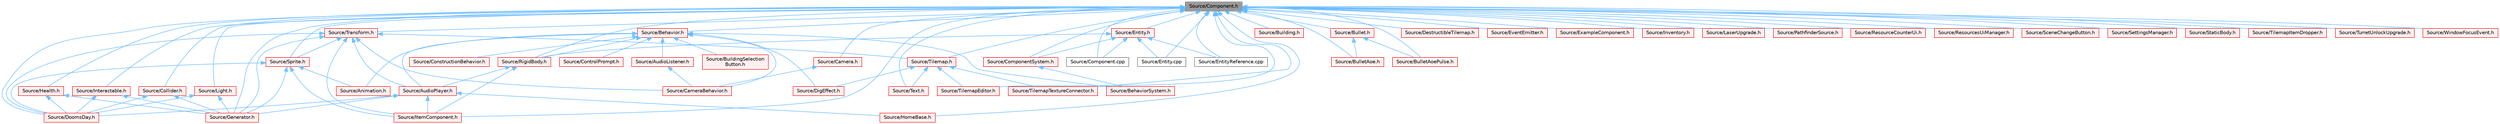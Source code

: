 digraph "Source/Component.h"
{
 // LATEX_PDF_SIZE
  bgcolor="transparent";
  edge [fontname=Helvetica,fontsize=10,labelfontname=Helvetica,labelfontsize=10];
  node [fontname=Helvetica,fontsize=10,shape=box,height=0.2,width=0.4];
  Node1 [id="Node000001",label="Source/Component.h",height=0.2,width=0.4,color="gray40", fillcolor="grey60", style="filled", fontcolor="black",tooltip="Virtual component header."];
  Node1 -> Node2 [id="edge1_Node000001_Node000002",dir="back",color="steelblue1",style="solid",tooltip=" "];
  Node2 [id="Node000002",label="Source/Behavior.h",height=0.2,width=0.4,color="red", fillcolor="#FFF0F0", style="filled",URL="$d8/dd5/Behavior_8h.html",tooltip="Virtual behavior component header."];
  Node2 -> Node3 [id="edge2_Node000002_Node000003",dir="back",color="steelblue1",style="solid",tooltip=" "];
  Node3 [id="Node000003",label="Source/Animation.h",height=0.2,width=0.4,color="red", fillcolor="#FFF0F0", style="filled",URL="$d2/d76/Animation_8h.html",tooltip="animation component class"];
  Node2 -> Node16 [id="edge3_Node000002_Node000016",dir="back",color="steelblue1",style="solid",tooltip=" "];
  Node16 [id="Node000016",label="Source/AudioListener.h",height=0.2,width=0.4,color="red", fillcolor="#FFF0F0", style="filled",URL="$d8/dbb/AudioListener_8h.html",tooltip="Component that picks up spatial audio."];
  Node16 -> Node19 [id="edge4_Node000016_Node000019",dir="back",color="steelblue1",style="solid",tooltip=" "];
  Node19 [id="Node000019",label="Source/CameraBehavior.h",height=0.2,width=0.4,color="red", fillcolor="#FFF0F0", style="filled",URL="$de/d55/CameraBehavior_8h_source.html",tooltip=" "];
  Node2 -> Node20 [id="edge5_Node000002_Node000020",dir="back",color="steelblue1",style="solid",tooltip=" "];
  Node20 [id="Node000020",label="Source/AudioPlayer.h",height=0.2,width=0.4,color="red", fillcolor="#FFF0F0", style="filled",URL="$db/de5/AudioPlayer_8h.html",tooltip="Component that plays audio."];
  Node20 -> Node22 [id="edge6_Node000020_Node000022",dir="back",color="steelblue1",style="solid",tooltip=" "];
  Node22 [id="Node000022",label="Source/DoomsDay.h",height=0.2,width=0.4,color="red", fillcolor="#FFF0F0", style="filled",URL="$de/d36/DoomsDay_8h_source.html",tooltip=" "];
  Node20 -> Node24 [id="edge7_Node000020_Node000024",dir="back",color="steelblue1",style="solid",tooltip=" "];
  Node24 [id="Node000024",label="Source/Generator.h",height=0.2,width=0.4,color="red", fillcolor="#FFF0F0", style="filled",URL="$d9/d12/Generator_8h_source.html",tooltip=" "];
  Node20 -> Node26 [id="edge8_Node000020_Node000026",dir="back",color="steelblue1",style="solid",tooltip=" "];
  Node26 [id="Node000026",label="Source/HomeBase.h",height=0.2,width=0.4,color="red", fillcolor="#FFF0F0", style="filled",URL="$d9/d7c/HomeBase_8h_source.html",tooltip=" "];
  Node20 -> Node28 [id="edge9_Node000020_Node000028",dir="back",color="steelblue1",style="solid",tooltip=" "];
  Node28 [id="Node000028",label="Source/ItemComponent.h",height=0.2,width=0.4,color="red", fillcolor="#FFF0F0", style="filled",URL="$d0/d5d/ItemComponent_8h.html",tooltip="Item in the world that can be picked up."];
  Node2 -> Node35 [id="edge10_Node000002_Node000035",dir="back",color="steelblue1",style="solid",tooltip=" "];
  Node35 [id="Node000035",label="Source/BehaviorSystem.h",height=0.2,width=0.4,color="red", fillcolor="#FFF0F0", style="filled",URL="$db/d32/BehaviorSystem_8h.html",tooltip="System that keeps track of and updates a specific kind of Behavior."];
  Node2 -> Node49 [id="edge11_Node000002_Node000049",dir="back",color="steelblue1",style="solid",tooltip=" "];
  Node49 [id="Node000049",label="Source/BuildingSelection\lButton.h",height=0.2,width=0.4,color="red", fillcolor="#FFF0F0", style="filled",URL="$de/d78/BuildingSelectionButton_8h.html",tooltip="button that selects which building the ConstructionManager should place"];
  Node2 -> Node19 [id="edge12_Node000002_Node000019",dir="back",color="steelblue1",style="solid",tooltip=" "];
  Node2 -> Node50 [id="edge13_Node000002_Node000050",dir="back",color="steelblue1",style="solid",tooltip=" "];
  Node50 [id="Node000050",label="Source/ConstructionBehavior.h",height=0.2,width=0.4,color="red", fillcolor="#FFF0F0", style="filled",URL="$d9/def/ConstructionBehavior_8h.html",tooltip="handles the construction of towers and modification of terrain"];
  Node2 -> Node51 [id="edge14_Node000002_Node000051",dir="back",color="steelblue1",style="solid",tooltip=" "];
  Node51 [id="Node000051",label="Source/ControlPrompt.h",height=0.2,width=0.4,color="red", fillcolor="#FFF0F0", style="filled",URL="$d6/d12/ControlPrompt_8h.html",tooltip="Displays a control prompt for an ActionReference."];
  Node2 -> Node52 [id="edge15_Node000002_Node000052",dir="back",color="steelblue1",style="solid",tooltip=" "];
  Node52 [id="Node000052",label="Source/DigEffect.h",height=0.2,width=0.4,color="red", fillcolor="#FFF0F0", style="filled",URL="$d8/dfb/DigEffect_8h_source.html",tooltip=" "];
  Node2 -> Node62 [id="edge16_Node000002_Node000062",dir="back",color="steelblue1",style="solid",tooltip=" "];
  Node62 [id="Node000062",label="Source/RigidBody.h",height=0.2,width=0.4,color="red", fillcolor="#FFF0F0", style="filled",URL="$dc/da0/RigidBody_8h_source.html",tooltip=" "];
  Node62 -> Node20 [id="edge17_Node000062_Node000020",dir="back",color="steelblue1",style="solid",tooltip=" "];
  Node62 -> Node28 [id="edge18_Node000062_Node000028",dir="back",color="steelblue1",style="solid",tooltip=" "];
  Node1 -> Node82 [id="edge19_Node000001_Node000082",dir="back",color="steelblue1",style="solid",tooltip=" "];
  Node82 [id="Node000082",label="Source/Building.h",height=0.2,width=0.4,color="red", fillcolor="#FFF0F0", style="filled",URL="$d8/dac/Building_8h.html",tooltip="Building Component Class."];
  Node1 -> Node83 [id="edge20_Node000001_Node000083",dir="back",color="steelblue1",style="solid",tooltip=" "];
  Node83 [id="Node000083",label="Source/Bullet.h",height=0.2,width=0.4,color="red", fillcolor="#FFF0F0", style="filled",URL="$d4/d9a/Bullet_8h_source.html",tooltip=" "];
  Node83 -> Node84 [id="edge21_Node000083_Node000084",dir="back",color="steelblue1",style="solid",tooltip=" "];
  Node84 [id="Node000084",label="Source/BulletAoe.h",height=0.2,width=0.4,color="red", fillcolor="#FFF0F0", style="filled",URL="$db/d2f/BulletAoe_8h_source.html",tooltip=" "];
  Node83 -> Node85 [id="edge22_Node000083_Node000085",dir="back",color="steelblue1",style="solid",tooltip=" "];
  Node85 [id="Node000085",label="Source/BulletAoePulse.h",height=0.2,width=0.4,color="red", fillcolor="#FFF0F0", style="filled",URL="$d2/d2a/BulletAoePulse_8h_source.html",tooltip=" "];
  Node1 -> Node84 [id="edge23_Node000001_Node000084",dir="back",color="steelblue1",style="solid",tooltip=" "];
  Node1 -> Node85 [id="edge24_Node000001_Node000085",dir="back",color="steelblue1",style="solid",tooltip=" "];
  Node1 -> Node86 [id="edge25_Node000001_Node000086",dir="back",color="steelblue1",style="solid",tooltip=" "];
  Node86 [id="Node000086",label="Source/Camera.h",height=0.2,width=0.4,color="red", fillcolor="#FFF0F0", style="filled",URL="$dd/de4/Camera_8h.html",tooltip="Camera component for rendering."];
  Node86 -> Node19 [id="edge26_Node000086_Node000019",dir="back",color="steelblue1",style="solid",tooltip=" "];
  Node1 -> Node98 [id="edge27_Node000001_Node000098",dir="back",color="steelblue1",style="solid",tooltip=" "];
  Node98 [id="Node000098",label="Source/Collider.h",height=0.2,width=0.4,color="red", fillcolor="#FFF0F0", style="filled",URL="$de/d94/Collider_8h.html",tooltip="Base component for detecting collisions."];
  Node98 -> Node22 [id="edge28_Node000098_Node000022",dir="back",color="steelblue1",style="solid",tooltip=" "];
  Node98 -> Node24 [id="edge29_Node000098_Node000024",dir="back",color="steelblue1",style="solid",tooltip=" "];
  Node1 -> Node101 [id="edge30_Node000001_Node000101",dir="back",color="steelblue1",style="solid",tooltip=" "];
  Node101 [id="Node000101",label="Source/Component.cpp",height=0.2,width=0.4,color="grey40", fillcolor="white", style="filled",URL="$d4/d92/Component_8cpp.html",tooltip="Virtual component header."];
  Node1 -> Node102 [id="edge31_Node000001_Node000102",dir="back",color="steelblue1",style="solid",tooltip=" "];
  Node102 [id="Node000102",label="Source/ComponentSystem.h",height=0.2,width=0.4,color="red", fillcolor="#FFF0F0", style="filled",URL="$dc/dbb/ComponentSystem_8h.html",tooltip="System that keeps track of a specific kind of Component."];
  Node102 -> Node35 [id="edge32_Node000102_Node000035",dir="back",color="steelblue1",style="solid",tooltip=" "];
  Node1 -> Node110 [id="edge33_Node000001_Node000110",dir="back",color="steelblue1",style="solid",tooltip=" "];
  Node110 [id="Node000110",label="Source/DestructibleTilemap.h",height=0.2,width=0.4,color="red", fillcolor="#FFF0F0", style="filled",URL="$da/d1e/DestructibleTilemap_8h.html",tooltip="Component responsible for handling the breaking of tiles with varrying strengths."];
  Node1 -> Node22 [id="edge34_Node000001_Node000022",dir="back",color="steelblue1",style="solid",tooltip=" "];
  Node1 -> Node106 [id="edge35_Node000001_Node000106",dir="back",color="steelblue1",style="solid",tooltip=" "];
  Node106 [id="Node000106",label="Source/Entity.cpp",height=0.2,width=0.4,color="grey40", fillcolor="white", style="filled",URL="$df/de9/Entity_8cpp.html",tooltip="Function definitions for the Entity class."];
  Node1 -> Node111 [id="edge36_Node000001_Node000111",dir="back",color="steelblue1",style="solid",tooltip=" "];
  Node111 [id="Node000111",label="Source/Entity.h",height=0.2,width=0.4,color="red", fillcolor="#FFF0F0", style="filled",URL="$d4/da0/Entity_8h.html",tooltip="Entity class which holds Components."];
  Node111 -> Node101 [id="edge37_Node000111_Node000101",dir="back",color="steelblue1",style="solid",tooltip=" "];
  Node111 -> Node102 [id="edge38_Node000111_Node000102",dir="back",color="steelblue1",style="solid",tooltip=" "];
  Node111 -> Node106 [id="edge39_Node000111_Node000106",dir="back",color="steelblue1",style="solid",tooltip=" "];
  Node111 -> Node141 [id="edge40_Node000111_Node000141",dir="back",color="steelblue1",style="solid",tooltip=" "];
  Node141 [id="Node000141",label="Source/EntityReference.cpp",height=0.2,width=0.4,color="grey40", fillcolor="white", style="filled",URL="$de/d23/EntityReference_8cpp.html",tooltip="a reference to an Entity in the scene"];
  Node111 -> Node62 [id="edge41_Node000111_Node000062",dir="back",color="steelblue1",style="solid",tooltip=" "];
  Node1 -> Node141 [id="edge42_Node000001_Node000141",dir="back",color="steelblue1",style="solid",tooltip=" "];
  Node1 -> Node148 [id="edge43_Node000001_Node000148",dir="back",color="steelblue1",style="solid",tooltip=" "];
  Node148 [id="Node000148",label="Source/EventEmitter.h",height=0.2,width=0.4,color="red", fillcolor="#FFF0F0", style="filled",URL="$db/df7/EventEmitter_8h_source.html",tooltip=" "];
  Node1 -> Node149 [id="edge44_Node000001_Node000149",dir="back",color="steelblue1",style="solid",tooltip=" "];
  Node149 [id="Node000149",label="Source/ExampleComponent.h",height=0.2,width=0.4,color="red", fillcolor="#FFF0F0", style="filled",URL="$dd/db2/ExampleComponent_8h.html",tooltip="DESCRIPTION HERE."];
  Node1 -> Node24 [id="edge45_Node000001_Node000024",dir="back",color="steelblue1",style="solid",tooltip=" "];
  Node1 -> Node151 [id="edge46_Node000001_Node000151",dir="back",color="steelblue1",style="solid",tooltip=" "];
  Node151 [id="Node000151",label="Source/Health.h",height=0.2,width=0.4,color="red", fillcolor="#FFF0F0", style="filled",URL="$d6/d85/Health_8h_source.html",tooltip=" "];
  Node151 -> Node22 [id="edge47_Node000151_Node000022",dir="back",color="steelblue1",style="solid",tooltip=" "];
  Node151 -> Node24 [id="edge48_Node000151_Node000024",dir="back",color="steelblue1",style="solid",tooltip=" "];
  Node1 -> Node26 [id="edge49_Node000001_Node000026",dir="back",color="steelblue1",style="solid",tooltip=" "];
  Node1 -> Node152 [id="edge50_Node000001_Node000152",dir="back",color="steelblue1",style="solid",tooltip=" "];
  Node152 [id="Node000152",label="Source/Interactable.h",height=0.2,width=0.4,color="red", fillcolor="#FFF0F0", style="filled",URL="$d6/dc1/Interactable_8h.html",tooltip="Component which can be interacted with by pressing a button when nearby."];
  Node152 -> Node22 [id="edge51_Node000152_Node000022",dir="back",color="steelblue1",style="solid",tooltip=" "];
  Node152 -> Node24 [id="edge52_Node000152_Node000024",dir="back",color="steelblue1",style="solid",tooltip=" "];
  Node1 -> Node153 [id="edge53_Node000001_Node000153",dir="back",color="steelblue1",style="solid",tooltip=" "];
  Node153 [id="Node000153",label="Source/Inventory.h",height=0.2,width=0.4,color="red", fillcolor="#FFF0F0", style="filled",URL="$d8/d7e/Inventory_8h.html",tooltip="Inventory component that stores items."];
  Node1 -> Node28 [id="edge54_Node000001_Node000028",dir="back",color="steelblue1",style="solid",tooltip=" "];
  Node1 -> Node154 [id="edge55_Node000001_Node000154",dir="back",color="steelblue1",style="solid",tooltip=" "];
  Node154 [id="Node000154",label="Source/LaserUpgrade.h",height=0.2,width=0.4,color="red", fillcolor="#FFF0F0", style="filled",URL="$dc/d74/LaserUpgrade_8h.html",tooltip="collectable upgrade to the player's MiningLaser"];
  Node1 -> Node155 [id="edge56_Node000001_Node000155",dir="back",color="steelblue1",style="solid",tooltip=" "];
  Node155 [id="Node000155",label="Source/Light.h",height=0.2,width=0.4,color="red", fillcolor="#FFF0F0", style="filled",URL="$d4/d73/Light_8h.html",tooltip="Light source component. It shines."];
  Node155 -> Node22 [id="edge57_Node000155_Node000022",dir="back",color="steelblue1",style="solid",tooltip=" "];
  Node155 -> Node24 [id="edge58_Node000155_Node000024",dir="back",color="steelblue1",style="solid",tooltip=" "];
  Node1 -> Node156 [id="edge59_Node000001_Node000156",dir="back",color="steelblue1",style="solid",tooltip=" "];
  Node156 [id="Node000156",label="Source/PathfinderSource.h",height=0.2,width=0.4,color="red", fillcolor="#FFF0F0", style="filled",URL="$d1/dcd/PathfinderSource_8h.html",tooltip="Defines parent entity as the map for pathfinding."];
  Node1 -> Node157 [id="edge60_Node000001_Node000157",dir="back",color="steelblue1",style="solid",tooltip=" "];
  Node157 [id="Node000157",label="Source/ResourceCounterUi.h",height=0.2,width=0.4,color="red", fillcolor="#FFF0F0", style="filled",URL="$dd/d9c/ResourceCounterUi_8h.html",tooltip="Ui Component that displays a resource sprite and a count."];
  Node1 -> Node116 [id="edge61_Node000001_Node000116",dir="back",color="steelblue1",style="solid",tooltip=" "];
  Node116 [id="Node000116",label="Source/ResourcesUiManager.h",height=0.2,width=0.4,color="red", fillcolor="#FFF0F0", style="filled",URL="$d6/d1f/ResourcesUiManager_8h.html",tooltip="Component that manages the UI for displaying what resources a player currently has."];
  Node1 -> Node62 [id="edge62_Node000001_Node000062",dir="back",color="steelblue1",style="solid",tooltip=" "];
  Node1 -> Node158 [id="edge63_Node000001_Node000158",dir="back",color="steelblue1",style="solid",tooltip=" "];
  Node158 [id="Node000158",label="Source/SceneChangeButton.h",height=0.2,width=0.4,color="red", fillcolor="#FFF0F0", style="filled",URL="$de/d19/SceneChangeButton_8h.html",tooltip="Component that changes the scene when clicked."];
  Node1 -> Node117 [id="edge64_Node000001_Node000117",dir="back",color="steelblue1",style="solid",tooltip=" "];
  Node117 [id="Node000117",label="Source/SettingsManager.h",height=0.2,width=0.4,color="red", fillcolor="#FFF0F0", style="filled",URL="$d9/d4a/SettingsManager_8h.html",tooltip="Settings Manager Class."];
  Node1 -> Node118 [id="edge65_Node000001_Node000118",dir="back",color="steelblue1",style="solid",tooltip=" "];
  Node118 [id="Node000118",label="Source/Sprite.h",height=0.2,width=0.4,color="red", fillcolor="#FFF0F0", style="filled",URL="$d7/d31/Sprite_8h_source.html",tooltip=" "];
  Node118 -> Node3 [id="edge66_Node000118_Node000003",dir="back",color="steelblue1",style="solid",tooltip=" "];
  Node118 -> Node22 [id="edge67_Node000118_Node000022",dir="back",color="steelblue1",style="solid",tooltip=" "];
  Node118 -> Node24 [id="edge68_Node000118_Node000024",dir="back",color="steelblue1",style="solid",tooltip=" "];
  Node118 -> Node28 [id="edge69_Node000118_Node000028",dir="back",color="steelblue1",style="solid",tooltip=" "];
  Node1 -> Node159 [id="edge70_Node000001_Node000159",dir="back",color="steelblue1",style="solid",tooltip=" "];
  Node159 [id="Node000159",label="Source/StaticBody.h",height=0.2,width=0.4,color="red", fillcolor="#FFF0F0", style="filled",URL="$dd/d7f/StaticBody_8h.html",tooltip="pysics body which can be collided with and does not move"];
  Node1 -> Node145 [id="edge71_Node000001_Node000145",dir="back",color="steelblue1",style="solid",tooltip=" "];
  Node145 [id="Node000145",label="Source/Text.h",height=0.2,width=0.4,color="red", fillcolor="#FFF0F0", style="filled",URL="$d6/d35/Text_8h.html",tooltip="Component that makes use of Tilemap to draw text."];
  Node1 -> Node144 [id="edge72_Node000001_Node000144",dir="back",color="steelblue1",style="solid",tooltip=" "];
  Node144 [id="Node000144",label="Source/Tilemap.h",height=0.2,width=0.4,color="red", fillcolor="#FFF0F0", style="filled",URL="$d8/d44/Tilemap_8h.html",tooltip="Tilemap component - loads and manages a tilemap array."];
  Node144 -> Node52 [id="edge73_Node000144_Node000052",dir="back",color="steelblue1",style="solid",tooltip=" "];
  Node144 -> Node145 [id="edge74_Node000144_Node000145",dir="back",color="steelblue1",style="solid",tooltip=" "];
  Node144 -> Node126 [id="edge75_Node000144_Node000126",dir="back",color="steelblue1",style="solid",tooltip=" "];
  Node126 [id="Node000126",label="Source/TilemapEditor.h",height=0.2,width=0.4,color="red", fillcolor="#FFF0F0", style="filled",URL="$d3/da4/TilemapEditor_8h.html",tooltip="Component that allows direct editing of a Tilemap."];
  Node144 -> Node147 [id="edge76_Node000144_Node000147",dir="back",color="steelblue1",style="solid",tooltip=" "];
  Node147 [id="Node000147",label="Source/TilemapTextureConnector.h",height=0.2,width=0.4,color="red", fillcolor="#FFF0F0", style="filled",URL="$d0/d48/TilemapTextureConnector_8h.html",tooltip="Component that uses a parent 'source' tilemap to update a child tilemap with connected textures."];
  Node1 -> Node126 [id="edge77_Node000001_Node000126",dir="back",color="steelblue1",style="solid",tooltip=" "];
  Node1 -> Node127 [id="edge78_Node000001_Node000127",dir="back",color="steelblue1",style="solid",tooltip=" "];
  Node127 [id="Node000127",label="Source/TilemapItemDropper.h",height=0.2,width=0.4,color="red", fillcolor="#FFF0F0", style="filled",URL="$db/d7e/TilemapItemDropper_8h.html",tooltip="Drops an item whenever a tile is broken."];
  Node1 -> Node147 [id="edge79_Node000001_Node000147",dir="back",color="steelblue1",style="solid",tooltip=" "];
  Node1 -> Node161 [id="edge80_Node000001_Node000161",dir="back",color="steelblue1",style="solid",tooltip=" "];
  Node161 [id="Node000161",label="Source/Transform.h",height=0.2,width=0.4,color="red", fillcolor="#FFF0F0", style="filled",URL="$de/dfb/Transform_8h.html",tooltip="Transform."];
  Node161 -> Node20 [id="edge81_Node000161_Node000020",dir="back",color="steelblue1",style="solid",tooltip=" "];
  Node161 -> Node19 [id="edge82_Node000161_Node000019",dir="back",color="steelblue1",style="solid",tooltip=" "];
  Node161 -> Node22 [id="edge83_Node000161_Node000022",dir="back",color="steelblue1",style="solid",tooltip=" "];
  Node161 -> Node24 [id="edge84_Node000161_Node000024",dir="back",color="steelblue1",style="solid",tooltip=" "];
  Node161 -> Node28 [id="edge85_Node000161_Node000028",dir="back",color="steelblue1",style="solid",tooltip=" "];
  Node161 -> Node118 [id="edge86_Node000161_Node000118",dir="back",color="steelblue1",style="solid",tooltip=" "];
  Node161 -> Node144 [id="edge87_Node000161_Node000144",dir="back",color="steelblue1",style="solid",tooltip=" "];
  Node1 -> Node166 [id="edge88_Node000001_Node000166",dir="back",color="steelblue1",style="solid",tooltip=" "];
  Node166 [id="Node000166",label="Source/TurretUnlockUpgrade.h",height=0.2,width=0.4,color="red", fillcolor="#FFF0F0", style="filled",URL="$db/d0f/TurretUnlockUpgrade_8h.html",tooltip="collectable upgrade which unlocks a turret"];
  Node1 -> Node167 [id="edge89_Node000001_Node000167",dir="back",color="steelblue1",style="solid",tooltip=" "];
  Node167 [id="Node000167",label="Source/WindowFocusEvent.h",height=0.2,width=0.4,color="red", fillcolor="#FFF0F0", style="filled",URL="$d8/db4/WindowFocusEvent_8h.html",tooltip="Broadcasts events when the window gains/loses focus."];
}
